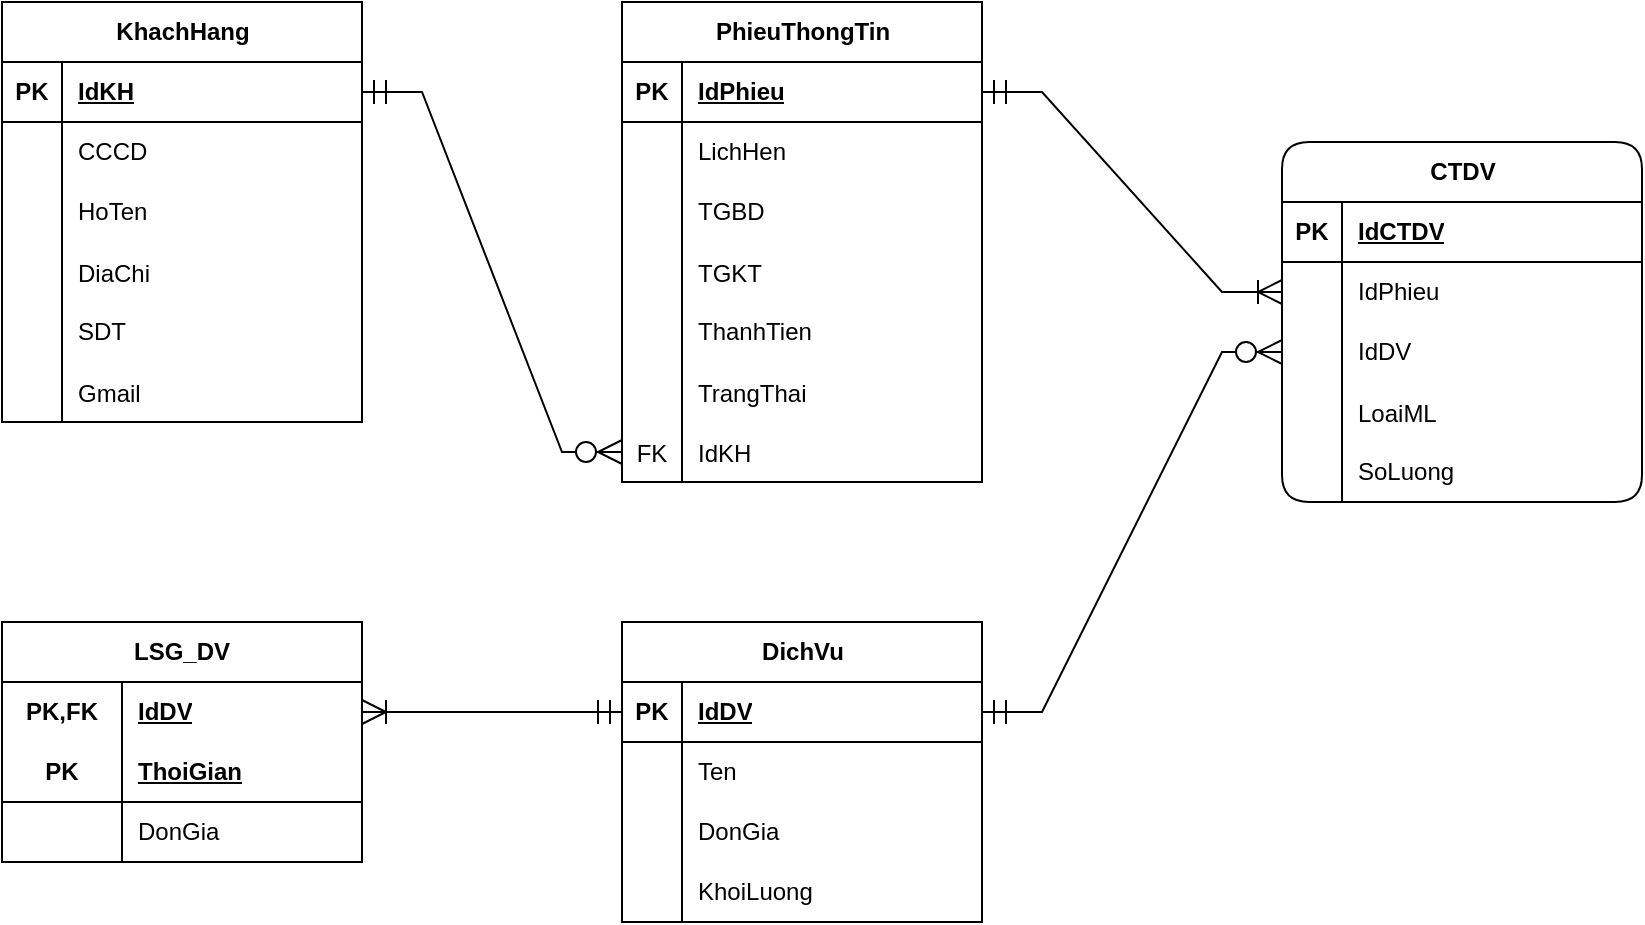 <mxfile version="24.3.0" type="github">
  <diagram name="Lập phiếu thông tin &amp; Lựa chọn dịch vụ" id="EIm2W4P4SVtCoBEIcdX9">
    <mxGraphModel dx="4612" dy="607" grid="1" gridSize="10" guides="1" tooltips="1" connect="1" arrows="1" fold="1" page="1" pageScale="1" pageWidth="1169" pageHeight="827" math="0" shadow="0">
      <root>
        <mxCell id="0" />
        <mxCell id="1" parent="0" />
        <mxCell id="rXIgv91xm6rTgHZVSK4P-14" value="KhachHang" style="shape=table;startSize=30;container=1;collapsible=1;childLayout=tableLayout;fixedRows=1;rowLines=0;fontStyle=1;align=center;resizeLast=1;html=1;" vertex="1" parent="1">
          <mxGeometry x="-3440" y="80" width="180" height="210" as="geometry">
            <mxRectangle x="-3440" y="80" width="100" height="30" as="alternateBounds" />
          </mxGeometry>
        </mxCell>
        <mxCell id="rXIgv91xm6rTgHZVSK4P-15" value="" style="shape=tableRow;horizontal=0;startSize=0;swimlaneHead=0;swimlaneBody=0;fillColor=none;collapsible=0;dropTarget=0;points=[[0,0.5],[1,0.5]];portConstraint=eastwest;top=0;left=0;right=0;bottom=1;" vertex="1" parent="rXIgv91xm6rTgHZVSK4P-14">
          <mxGeometry y="30" width="180" height="30" as="geometry" />
        </mxCell>
        <mxCell id="rXIgv91xm6rTgHZVSK4P-16" value="PK" style="shape=partialRectangle;connectable=0;fillColor=none;top=0;left=0;bottom=0;right=0;fontStyle=1;overflow=hidden;whiteSpace=wrap;html=1;" vertex="1" parent="rXIgv91xm6rTgHZVSK4P-15">
          <mxGeometry width="30" height="30" as="geometry">
            <mxRectangle width="30" height="30" as="alternateBounds" />
          </mxGeometry>
        </mxCell>
        <mxCell id="rXIgv91xm6rTgHZVSK4P-17" value="IdKH" style="shape=partialRectangle;connectable=0;fillColor=none;top=0;left=0;bottom=0;right=0;align=left;spacingLeft=6;fontStyle=5;overflow=hidden;whiteSpace=wrap;html=1;" vertex="1" parent="rXIgv91xm6rTgHZVSK4P-15">
          <mxGeometry x="30" width="150" height="30" as="geometry">
            <mxRectangle width="150" height="30" as="alternateBounds" />
          </mxGeometry>
        </mxCell>
        <mxCell id="rXIgv91xm6rTgHZVSK4P-18" value="" style="shape=tableRow;horizontal=0;startSize=0;swimlaneHead=0;swimlaneBody=0;fillColor=none;collapsible=0;dropTarget=0;points=[[0,0.5],[1,0.5]];portConstraint=eastwest;top=0;left=0;right=0;bottom=0;" vertex="1" parent="rXIgv91xm6rTgHZVSK4P-14">
          <mxGeometry y="60" width="180" height="30" as="geometry" />
        </mxCell>
        <mxCell id="rXIgv91xm6rTgHZVSK4P-19" value="" style="shape=partialRectangle;connectable=0;fillColor=none;top=0;left=0;bottom=0;right=0;editable=1;overflow=hidden;whiteSpace=wrap;html=1;" vertex="1" parent="rXIgv91xm6rTgHZVSK4P-18">
          <mxGeometry width="30" height="30" as="geometry">
            <mxRectangle width="30" height="30" as="alternateBounds" />
          </mxGeometry>
        </mxCell>
        <mxCell id="rXIgv91xm6rTgHZVSK4P-20" value="CCCD" style="shape=partialRectangle;connectable=0;fillColor=none;top=0;left=0;bottom=0;right=0;align=left;spacingLeft=6;overflow=hidden;whiteSpace=wrap;html=1;" vertex="1" parent="rXIgv91xm6rTgHZVSK4P-18">
          <mxGeometry x="30" width="150" height="30" as="geometry">
            <mxRectangle width="150" height="30" as="alternateBounds" />
          </mxGeometry>
        </mxCell>
        <mxCell id="rXIgv91xm6rTgHZVSK4P-21" value="" style="shape=tableRow;horizontal=0;startSize=0;swimlaneHead=0;swimlaneBody=0;fillColor=none;collapsible=0;dropTarget=0;points=[[0,0.5],[1,0.5]];portConstraint=eastwest;top=0;left=0;right=0;bottom=0;" vertex="1" parent="rXIgv91xm6rTgHZVSK4P-14">
          <mxGeometry y="90" width="180" height="30" as="geometry" />
        </mxCell>
        <mxCell id="rXIgv91xm6rTgHZVSK4P-22" value="" style="shape=partialRectangle;connectable=0;fillColor=none;top=0;left=0;bottom=0;right=0;editable=1;overflow=hidden;whiteSpace=wrap;html=1;" vertex="1" parent="rXIgv91xm6rTgHZVSK4P-21">
          <mxGeometry width="30" height="30" as="geometry">
            <mxRectangle width="30" height="30" as="alternateBounds" />
          </mxGeometry>
        </mxCell>
        <mxCell id="rXIgv91xm6rTgHZVSK4P-23" value="HoTen" style="shape=partialRectangle;connectable=0;fillColor=none;top=0;left=0;bottom=0;right=0;align=left;spacingLeft=6;overflow=hidden;whiteSpace=wrap;html=1;" vertex="1" parent="rXIgv91xm6rTgHZVSK4P-21">
          <mxGeometry x="30" width="150" height="30" as="geometry">
            <mxRectangle width="150" height="30" as="alternateBounds" />
          </mxGeometry>
        </mxCell>
        <mxCell id="rXIgv91xm6rTgHZVSK4P-27" value="" style="shape=tableRow;horizontal=0;startSize=0;swimlaneHead=0;swimlaneBody=0;fillColor=none;collapsible=0;dropTarget=0;points=[[0,0.5],[1,0.5]];portConstraint=eastwest;top=0;left=0;right=0;bottom=0;" vertex="1" parent="rXIgv91xm6rTgHZVSK4P-14">
          <mxGeometry y="120" width="180" height="30" as="geometry" />
        </mxCell>
        <mxCell id="rXIgv91xm6rTgHZVSK4P-28" value="" style="shape=partialRectangle;connectable=0;fillColor=none;top=0;left=0;bottom=0;right=0;editable=1;overflow=hidden;" vertex="1" parent="rXIgv91xm6rTgHZVSK4P-27">
          <mxGeometry width="30" height="30" as="geometry">
            <mxRectangle width="30" height="30" as="alternateBounds" />
          </mxGeometry>
        </mxCell>
        <mxCell id="rXIgv91xm6rTgHZVSK4P-29" value="DiaChi" style="shape=partialRectangle;connectable=0;fillColor=none;top=0;left=0;bottom=0;right=0;align=left;spacingLeft=6;overflow=hidden;" vertex="1" parent="rXIgv91xm6rTgHZVSK4P-27">
          <mxGeometry x="30" width="150" height="30" as="geometry">
            <mxRectangle width="150" height="30" as="alternateBounds" />
          </mxGeometry>
        </mxCell>
        <mxCell id="rXIgv91xm6rTgHZVSK4P-24" value="" style="shape=tableRow;horizontal=0;startSize=0;swimlaneHead=0;swimlaneBody=0;fillColor=none;collapsible=0;dropTarget=0;points=[[0,0.5],[1,0.5]];portConstraint=eastwest;top=0;left=0;right=0;bottom=0;" vertex="1" parent="rXIgv91xm6rTgHZVSK4P-14">
          <mxGeometry y="150" width="180" height="30" as="geometry" />
        </mxCell>
        <mxCell id="rXIgv91xm6rTgHZVSK4P-25" value="" style="shape=partialRectangle;connectable=0;fillColor=none;top=0;left=0;bottom=0;right=0;editable=1;overflow=hidden;whiteSpace=wrap;html=1;" vertex="1" parent="rXIgv91xm6rTgHZVSK4P-24">
          <mxGeometry width="30" height="30" as="geometry">
            <mxRectangle width="30" height="30" as="alternateBounds" />
          </mxGeometry>
        </mxCell>
        <mxCell id="rXIgv91xm6rTgHZVSK4P-26" value="SDT" style="shape=partialRectangle;connectable=0;fillColor=none;top=0;left=0;bottom=0;right=0;align=left;spacingLeft=6;overflow=hidden;whiteSpace=wrap;html=1;" vertex="1" parent="rXIgv91xm6rTgHZVSK4P-24">
          <mxGeometry x="30" width="150" height="30" as="geometry">
            <mxRectangle width="150" height="30" as="alternateBounds" />
          </mxGeometry>
        </mxCell>
        <mxCell id="rXIgv91xm6rTgHZVSK4P-30" value="" style="shape=tableRow;horizontal=0;startSize=0;swimlaneHead=0;swimlaneBody=0;fillColor=none;collapsible=0;dropTarget=0;points=[[0,0.5],[1,0.5]];portConstraint=eastwest;top=0;left=0;right=0;bottom=0;" vertex="1" parent="rXIgv91xm6rTgHZVSK4P-14">
          <mxGeometry y="180" width="180" height="30" as="geometry" />
        </mxCell>
        <mxCell id="rXIgv91xm6rTgHZVSK4P-31" value="" style="shape=partialRectangle;connectable=0;fillColor=none;top=0;left=0;bottom=0;right=0;editable=1;overflow=hidden;" vertex="1" parent="rXIgv91xm6rTgHZVSK4P-30">
          <mxGeometry width="30" height="30" as="geometry">
            <mxRectangle width="30" height="30" as="alternateBounds" />
          </mxGeometry>
        </mxCell>
        <mxCell id="rXIgv91xm6rTgHZVSK4P-32" value="Gmail" style="shape=partialRectangle;connectable=0;fillColor=none;top=0;left=0;bottom=0;right=0;align=left;spacingLeft=6;overflow=hidden;" vertex="1" parent="rXIgv91xm6rTgHZVSK4P-30">
          <mxGeometry x="30" width="150" height="30" as="geometry">
            <mxRectangle width="150" height="30" as="alternateBounds" />
          </mxGeometry>
        </mxCell>
        <mxCell id="rXIgv91xm6rTgHZVSK4P-33" value="PhieuThongTin" style="shape=table;startSize=30;container=1;collapsible=1;childLayout=tableLayout;fixedRows=1;rowLines=0;fontStyle=1;align=center;resizeLast=1;html=1;" vertex="1" parent="1">
          <mxGeometry x="-3130" y="80" width="180" height="240" as="geometry">
            <mxRectangle x="-3440" y="80" width="100" height="30" as="alternateBounds" />
          </mxGeometry>
        </mxCell>
        <mxCell id="rXIgv91xm6rTgHZVSK4P-34" value="" style="shape=tableRow;horizontal=0;startSize=0;swimlaneHead=0;swimlaneBody=0;fillColor=none;collapsible=0;dropTarget=0;points=[[0,0.5],[1,0.5]];portConstraint=eastwest;top=0;left=0;right=0;bottom=1;" vertex="1" parent="rXIgv91xm6rTgHZVSK4P-33">
          <mxGeometry y="30" width="180" height="30" as="geometry" />
        </mxCell>
        <mxCell id="rXIgv91xm6rTgHZVSK4P-35" value="PK" style="shape=partialRectangle;connectable=0;fillColor=none;top=0;left=0;bottom=0;right=0;fontStyle=1;overflow=hidden;whiteSpace=wrap;html=1;" vertex="1" parent="rXIgv91xm6rTgHZVSK4P-34">
          <mxGeometry width="30" height="30" as="geometry">
            <mxRectangle width="30" height="30" as="alternateBounds" />
          </mxGeometry>
        </mxCell>
        <mxCell id="rXIgv91xm6rTgHZVSK4P-36" value="IdPhieu" style="shape=partialRectangle;connectable=0;fillColor=none;top=0;left=0;bottom=0;right=0;align=left;spacingLeft=6;fontStyle=5;overflow=hidden;whiteSpace=wrap;html=1;" vertex="1" parent="rXIgv91xm6rTgHZVSK4P-34">
          <mxGeometry x="30" width="150" height="30" as="geometry">
            <mxRectangle width="150" height="30" as="alternateBounds" />
          </mxGeometry>
        </mxCell>
        <mxCell id="rXIgv91xm6rTgHZVSK4P-37" value="" style="shape=tableRow;horizontal=0;startSize=0;swimlaneHead=0;swimlaneBody=0;fillColor=none;collapsible=0;dropTarget=0;points=[[0,0.5],[1,0.5]];portConstraint=eastwest;top=0;left=0;right=0;bottom=0;" vertex="1" parent="rXIgv91xm6rTgHZVSK4P-33">
          <mxGeometry y="60" width="180" height="30" as="geometry" />
        </mxCell>
        <mxCell id="rXIgv91xm6rTgHZVSK4P-38" value="" style="shape=partialRectangle;connectable=0;fillColor=none;top=0;left=0;bottom=0;right=0;editable=1;overflow=hidden;whiteSpace=wrap;html=1;" vertex="1" parent="rXIgv91xm6rTgHZVSK4P-37">
          <mxGeometry width="30" height="30" as="geometry">
            <mxRectangle width="30" height="30" as="alternateBounds" />
          </mxGeometry>
        </mxCell>
        <mxCell id="rXIgv91xm6rTgHZVSK4P-39" value="LichHen" style="shape=partialRectangle;connectable=0;fillColor=none;top=0;left=0;bottom=0;right=0;align=left;spacingLeft=6;overflow=hidden;whiteSpace=wrap;html=1;" vertex="1" parent="rXIgv91xm6rTgHZVSK4P-37">
          <mxGeometry x="30" width="150" height="30" as="geometry">
            <mxRectangle width="150" height="30" as="alternateBounds" />
          </mxGeometry>
        </mxCell>
        <mxCell id="rXIgv91xm6rTgHZVSK4P-40" value="" style="shape=tableRow;horizontal=0;startSize=0;swimlaneHead=0;swimlaneBody=0;fillColor=none;collapsible=0;dropTarget=0;points=[[0,0.5],[1,0.5]];portConstraint=eastwest;top=0;left=0;right=0;bottom=0;" vertex="1" parent="rXIgv91xm6rTgHZVSK4P-33">
          <mxGeometry y="90" width="180" height="30" as="geometry" />
        </mxCell>
        <mxCell id="rXIgv91xm6rTgHZVSK4P-41" value="" style="shape=partialRectangle;connectable=0;fillColor=none;top=0;left=0;bottom=0;right=0;editable=1;overflow=hidden;whiteSpace=wrap;html=1;" vertex="1" parent="rXIgv91xm6rTgHZVSK4P-40">
          <mxGeometry width="30" height="30" as="geometry">
            <mxRectangle width="30" height="30" as="alternateBounds" />
          </mxGeometry>
        </mxCell>
        <mxCell id="rXIgv91xm6rTgHZVSK4P-42" value="TGBD" style="shape=partialRectangle;connectable=0;fillColor=none;top=0;left=0;bottom=0;right=0;align=left;spacingLeft=6;overflow=hidden;whiteSpace=wrap;html=1;" vertex="1" parent="rXIgv91xm6rTgHZVSK4P-40">
          <mxGeometry x="30" width="150" height="30" as="geometry">
            <mxRectangle width="150" height="30" as="alternateBounds" />
          </mxGeometry>
        </mxCell>
        <mxCell id="rXIgv91xm6rTgHZVSK4P-43" value="" style="shape=tableRow;horizontal=0;startSize=0;swimlaneHead=0;swimlaneBody=0;fillColor=none;collapsible=0;dropTarget=0;points=[[0,0.5],[1,0.5]];portConstraint=eastwest;top=0;left=0;right=0;bottom=0;" vertex="1" parent="rXIgv91xm6rTgHZVSK4P-33">
          <mxGeometry y="120" width="180" height="30" as="geometry" />
        </mxCell>
        <mxCell id="rXIgv91xm6rTgHZVSK4P-44" value="" style="shape=partialRectangle;connectable=0;fillColor=none;top=0;left=0;bottom=0;right=0;editable=1;overflow=hidden;" vertex="1" parent="rXIgv91xm6rTgHZVSK4P-43">
          <mxGeometry width="30" height="30" as="geometry">
            <mxRectangle width="30" height="30" as="alternateBounds" />
          </mxGeometry>
        </mxCell>
        <mxCell id="rXIgv91xm6rTgHZVSK4P-45" value="TGKT" style="shape=partialRectangle;connectable=0;fillColor=none;top=0;left=0;bottom=0;right=0;align=left;spacingLeft=6;overflow=hidden;" vertex="1" parent="rXIgv91xm6rTgHZVSK4P-43">
          <mxGeometry x="30" width="150" height="30" as="geometry">
            <mxRectangle width="150" height="30" as="alternateBounds" />
          </mxGeometry>
        </mxCell>
        <mxCell id="rXIgv91xm6rTgHZVSK4P-46" value="" style="shape=tableRow;horizontal=0;startSize=0;swimlaneHead=0;swimlaneBody=0;fillColor=none;collapsible=0;dropTarget=0;points=[[0,0.5],[1,0.5]];portConstraint=eastwest;top=0;left=0;right=0;bottom=0;" vertex="1" parent="rXIgv91xm6rTgHZVSK4P-33">
          <mxGeometry y="150" width="180" height="30" as="geometry" />
        </mxCell>
        <mxCell id="rXIgv91xm6rTgHZVSK4P-47" value="" style="shape=partialRectangle;connectable=0;fillColor=none;top=0;left=0;bottom=0;right=0;editable=1;overflow=hidden;whiteSpace=wrap;html=1;" vertex="1" parent="rXIgv91xm6rTgHZVSK4P-46">
          <mxGeometry width="30" height="30" as="geometry">
            <mxRectangle width="30" height="30" as="alternateBounds" />
          </mxGeometry>
        </mxCell>
        <mxCell id="rXIgv91xm6rTgHZVSK4P-48" value="ThanhTien" style="shape=partialRectangle;connectable=0;fillColor=none;top=0;left=0;bottom=0;right=0;align=left;spacingLeft=6;overflow=hidden;whiteSpace=wrap;html=1;" vertex="1" parent="rXIgv91xm6rTgHZVSK4P-46">
          <mxGeometry x="30" width="150" height="30" as="geometry">
            <mxRectangle width="150" height="30" as="alternateBounds" />
          </mxGeometry>
        </mxCell>
        <mxCell id="rXIgv91xm6rTgHZVSK4P-49" value="" style="shape=tableRow;horizontal=0;startSize=0;swimlaneHead=0;swimlaneBody=0;fillColor=none;collapsible=0;dropTarget=0;points=[[0,0.5],[1,0.5]];portConstraint=eastwest;top=0;left=0;right=0;bottom=0;" vertex="1" parent="rXIgv91xm6rTgHZVSK4P-33">
          <mxGeometry y="180" width="180" height="30" as="geometry" />
        </mxCell>
        <mxCell id="rXIgv91xm6rTgHZVSK4P-50" value="" style="shape=partialRectangle;connectable=0;fillColor=none;top=0;left=0;bottom=0;right=0;editable=1;overflow=hidden;" vertex="1" parent="rXIgv91xm6rTgHZVSK4P-49">
          <mxGeometry width="30" height="30" as="geometry">
            <mxRectangle width="30" height="30" as="alternateBounds" />
          </mxGeometry>
        </mxCell>
        <mxCell id="rXIgv91xm6rTgHZVSK4P-51" value="TrangThai" style="shape=partialRectangle;connectable=0;fillColor=none;top=0;left=0;bottom=0;right=0;align=left;spacingLeft=6;overflow=hidden;" vertex="1" parent="rXIgv91xm6rTgHZVSK4P-49">
          <mxGeometry x="30" width="150" height="30" as="geometry">
            <mxRectangle width="150" height="30" as="alternateBounds" />
          </mxGeometry>
        </mxCell>
        <mxCell id="rXIgv91xm6rTgHZVSK4P-53" value="" style="shape=tableRow;horizontal=0;startSize=0;swimlaneHead=0;swimlaneBody=0;fillColor=none;collapsible=0;dropTarget=0;points=[[0,0.5],[1,0.5]];portConstraint=eastwest;top=0;left=0;right=0;bottom=0;" vertex="1" parent="rXIgv91xm6rTgHZVSK4P-33">
          <mxGeometry y="210" width="180" height="30" as="geometry" />
        </mxCell>
        <mxCell id="rXIgv91xm6rTgHZVSK4P-54" value="FK" style="shape=partialRectangle;connectable=0;fillColor=none;top=0;left=0;bottom=0;right=0;editable=1;overflow=hidden;" vertex="1" parent="rXIgv91xm6rTgHZVSK4P-53">
          <mxGeometry width="30" height="30" as="geometry">
            <mxRectangle width="30" height="30" as="alternateBounds" />
          </mxGeometry>
        </mxCell>
        <mxCell id="rXIgv91xm6rTgHZVSK4P-55" value="IdKH" style="shape=partialRectangle;connectable=0;fillColor=none;top=0;left=0;bottom=0;right=0;align=left;spacingLeft=6;overflow=hidden;" vertex="1" parent="rXIgv91xm6rTgHZVSK4P-53">
          <mxGeometry x="30" width="150" height="30" as="geometry">
            <mxRectangle width="150" height="30" as="alternateBounds" />
          </mxGeometry>
        </mxCell>
        <mxCell id="rXIgv91xm6rTgHZVSK4P-56" value="" style="edgeStyle=entityRelationEdgeStyle;fontSize=12;html=1;endArrow=ERoneToMany;startArrow=ERmandOne;rounded=0;strokeWidth=1;jumpSize=6;endSize=10;startSize=10;exitX=1;exitY=0.5;exitDx=0;exitDy=0;strokeColor=default;endFill=0;" edge="1" parent="1" source="rXIgv91xm6rTgHZVSK4P-34" target="rXIgv91xm6rTgHZVSK4P-61">
          <mxGeometry width="100" height="100" relative="1" as="geometry">
            <mxPoint x="-2880" y="150" as="sourcePoint" />
            <mxPoint x="-2880" y="470" as="targetPoint" />
            <Array as="points">
              <mxPoint x="-2780" y="280" />
              <mxPoint x="-2780" y="280" />
              <mxPoint x="-2950" y="480" />
            </Array>
          </mxGeometry>
        </mxCell>
        <mxCell id="rXIgv91xm6rTgHZVSK4P-57" value="CTDV" style="shape=table;startSize=30;container=1;collapsible=1;childLayout=tableLayout;fixedRows=1;rowLines=0;fontStyle=1;align=center;resizeLast=1;html=1;rounded=1;shadow=0;" vertex="1" parent="1">
          <mxGeometry x="-2800" y="150" width="180" height="180" as="geometry">
            <mxRectangle x="-3440" y="80" width="100" height="30" as="alternateBounds" />
          </mxGeometry>
        </mxCell>
        <mxCell id="rXIgv91xm6rTgHZVSK4P-58" value="" style="shape=tableRow;horizontal=0;startSize=0;swimlaneHead=0;swimlaneBody=0;fillColor=none;collapsible=0;dropTarget=0;points=[[0,0.5],[1,0.5]];portConstraint=eastwest;top=0;left=0;right=0;bottom=1;" vertex="1" parent="rXIgv91xm6rTgHZVSK4P-57">
          <mxGeometry y="30" width="180" height="30" as="geometry" />
        </mxCell>
        <mxCell id="rXIgv91xm6rTgHZVSK4P-59" value="PK" style="shape=partialRectangle;connectable=0;fillColor=none;top=0;left=0;bottom=0;right=0;fontStyle=1;overflow=hidden;whiteSpace=wrap;html=1;" vertex="1" parent="rXIgv91xm6rTgHZVSK4P-58">
          <mxGeometry width="30" height="30" as="geometry">
            <mxRectangle width="30" height="30" as="alternateBounds" />
          </mxGeometry>
        </mxCell>
        <mxCell id="rXIgv91xm6rTgHZVSK4P-60" value="IdCTDV" style="shape=partialRectangle;connectable=0;fillColor=none;top=0;left=0;bottom=0;right=0;align=left;spacingLeft=6;fontStyle=5;overflow=hidden;whiteSpace=wrap;html=1;" vertex="1" parent="rXIgv91xm6rTgHZVSK4P-58">
          <mxGeometry x="30" width="150" height="30" as="geometry">
            <mxRectangle width="150" height="30" as="alternateBounds" />
          </mxGeometry>
        </mxCell>
        <mxCell id="rXIgv91xm6rTgHZVSK4P-61" value="" style="shape=tableRow;horizontal=0;startSize=0;swimlaneHead=0;swimlaneBody=0;fillColor=none;collapsible=0;dropTarget=0;points=[[0,0.5],[1,0.5]];portConstraint=eastwest;top=0;left=0;right=0;bottom=0;" vertex="1" parent="rXIgv91xm6rTgHZVSK4P-57">
          <mxGeometry y="60" width="180" height="30" as="geometry" />
        </mxCell>
        <mxCell id="rXIgv91xm6rTgHZVSK4P-62" value="" style="shape=partialRectangle;connectable=0;fillColor=none;top=0;left=0;bottom=0;right=0;editable=1;overflow=hidden;whiteSpace=wrap;html=1;" vertex="1" parent="rXIgv91xm6rTgHZVSK4P-61">
          <mxGeometry width="30" height="30" as="geometry">
            <mxRectangle width="30" height="30" as="alternateBounds" />
          </mxGeometry>
        </mxCell>
        <mxCell id="rXIgv91xm6rTgHZVSK4P-63" value="IdPhieu" style="shape=partialRectangle;connectable=0;fillColor=none;top=0;left=0;bottom=0;right=0;align=left;spacingLeft=6;overflow=hidden;whiteSpace=wrap;html=1;" vertex="1" parent="rXIgv91xm6rTgHZVSK4P-61">
          <mxGeometry x="30" width="150" height="30" as="geometry">
            <mxRectangle width="150" height="30" as="alternateBounds" />
          </mxGeometry>
        </mxCell>
        <mxCell id="rXIgv91xm6rTgHZVSK4P-64" value="" style="shape=tableRow;horizontal=0;startSize=0;swimlaneHead=0;swimlaneBody=0;fillColor=none;collapsible=0;dropTarget=0;points=[[0,0.5],[1,0.5]];portConstraint=eastwest;top=0;left=0;right=0;bottom=0;" vertex="1" parent="rXIgv91xm6rTgHZVSK4P-57">
          <mxGeometry y="90" width="180" height="30" as="geometry" />
        </mxCell>
        <mxCell id="rXIgv91xm6rTgHZVSK4P-65" value="" style="shape=partialRectangle;connectable=0;fillColor=none;top=0;left=0;bottom=0;right=0;editable=1;overflow=hidden;whiteSpace=wrap;html=1;" vertex="1" parent="rXIgv91xm6rTgHZVSK4P-64">
          <mxGeometry width="30" height="30" as="geometry">
            <mxRectangle width="30" height="30" as="alternateBounds" />
          </mxGeometry>
        </mxCell>
        <mxCell id="rXIgv91xm6rTgHZVSK4P-66" value="IdDV" style="shape=partialRectangle;connectable=0;fillColor=none;top=0;left=0;bottom=0;right=0;align=left;spacingLeft=6;overflow=hidden;whiteSpace=wrap;html=1;" vertex="1" parent="rXIgv91xm6rTgHZVSK4P-64">
          <mxGeometry x="30" width="150" height="30" as="geometry">
            <mxRectangle width="150" height="30" as="alternateBounds" />
          </mxGeometry>
        </mxCell>
        <mxCell id="rXIgv91xm6rTgHZVSK4P-67" value="" style="shape=tableRow;horizontal=0;startSize=0;swimlaneHead=0;swimlaneBody=0;fillColor=none;collapsible=0;dropTarget=0;points=[[0,0.5],[1,0.5]];portConstraint=eastwest;top=0;left=0;right=0;bottom=0;" vertex="1" parent="rXIgv91xm6rTgHZVSK4P-57">
          <mxGeometry y="120" width="180" height="30" as="geometry" />
        </mxCell>
        <mxCell id="rXIgv91xm6rTgHZVSK4P-68" value="" style="shape=partialRectangle;connectable=0;fillColor=none;top=0;left=0;bottom=0;right=0;editable=1;overflow=hidden;" vertex="1" parent="rXIgv91xm6rTgHZVSK4P-67">
          <mxGeometry width="30" height="30" as="geometry">
            <mxRectangle width="30" height="30" as="alternateBounds" />
          </mxGeometry>
        </mxCell>
        <mxCell id="rXIgv91xm6rTgHZVSK4P-69" value="LoaiML" style="shape=partialRectangle;connectable=0;fillColor=none;top=0;left=0;bottom=0;right=0;align=left;spacingLeft=6;overflow=hidden;" vertex="1" parent="rXIgv91xm6rTgHZVSK4P-67">
          <mxGeometry x="30" width="150" height="30" as="geometry">
            <mxRectangle width="150" height="30" as="alternateBounds" />
          </mxGeometry>
        </mxCell>
        <mxCell id="rXIgv91xm6rTgHZVSK4P-70" value="" style="shape=tableRow;horizontal=0;startSize=0;swimlaneHead=0;swimlaneBody=0;fillColor=none;collapsible=0;dropTarget=0;points=[[0,0.5],[1,0.5]];portConstraint=eastwest;top=0;left=0;right=0;bottom=0;" vertex="1" parent="rXIgv91xm6rTgHZVSK4P-57">
          <mxGeometry y="150" width="180" height="30" as="geometry" />
        </mxCell>
        <mxCell id="rXIgv91xm6rTgHZVSK4P-71" value="" style="shape=partialRectangle;connectable=0;fillColor=none;top=0;left=0;bottom=0;right=0;editable=1;overflow=hidden;whiteSpace=wrap;html=1;" vertex="1" parent="rXIgv91xm6rTgHZVSK4P-70">
          <mxGeometry width="30" height="30" as="geometry">
            <mxRectangle width="30" height="30" as="alternateBounds" />
          </mxGeometry>
        </mxCell>
        <mxCell id="rXIgv91xm6rTgHZVSK4P-72" value="SoLuong" style="shape=partialRectangle;connectable=0;fillColor=none;top=0;left=0;bottom=0;right=0;align=left;spacingLeft=6;overflow=hidden;whiteSpace=wrap;html=1;" vertex="1" parent="rXIgv91xm6rTgHZVSK4P-70">
          <mxGeometry x="30" width="150" height="30" as="geometry">
            <mxRectangle width="150" height="30" as="alternateBounds" />
          </mxGeometry>
        </mxCell>
        <mxCell id="rXIgv91xm6rTgHZVSK4P-80" value="DichVu" style="shape=table;startSize=30;container=1;collapsible=1;childLayout=tableLayout;fixedRows=1;rowLines=0;fontStyle=1;align=center;resizeLast=1;html=1;" vertex="1" parent="1">
          <mxGeometry x="-3130" y="390" width="180" height="150" as="geometry" />
        </mxCell>
        <mxCell id="rXIgv91xm6rTgHZVSK4P-81" value="" style="shape=tableRow;horizontal=0;startSize=0;swimlaneHead=0;swimlaneBody=0;fillColor=none;collapsible=0;dropTarget=0;points=[[0,0.5],[1,0.5]];portConstraint=eastwest;top=0;left=0;right=0;bottom=1;" vertex="1" parent="rXIgv91xm6rTgHZVSK4P-80">
          <mxGeometry y="30" width="180" height="30" as="geometry" />
        </mxCell>
        <mxCell id="rXIgv91xm6rTgHZVSK4P-82" value="PK" style="shape=partialRectangle;connectable=0;fillColor=none;top=0;left=0;bottom=0;right=0;fontStyle=1;overflow=hidden;whiteSpace=wrap;html=1;" vertex="1" parent="rXIgv91xm6rTgHZVSK4P-81">
          <mxGeometry width="30" height="30" as="geometry">
            <mxRectangle width="30" height="30" as="alternateBounds" />
          </mxGeometry>
        </mxCell>
        <mxCell id="rXIgv91xm6rTgHZVSK4P-83" value="IdDV" style="shape=partialRectangle;connectable=0;fillColor=none;top=0;left=0;bottom=0;right=0;align=left;spacingLeft=6;fontStyle=5;overflow=hidden;whiteSpace=wrap;html=1;" vertex="1" parent="rXIgv91xm6rTgHZVSK4P-81">
          <mxGeometry x="30" width="150" height="30" as="geometry">
            <mxRectangle width="150" height="30" as="alternateBounds" />
          </mxGeometry>
        </mxCell>
        <mxCell id="rXIgv91xm6rTgHZVSK4P-84" value="" style="shape=tableRow;horizontal=0;startSize=0;swimlaneHead=0;swimlaneBody=0;fillColor=none;collapsible=0;dropTarget=0;points=[[0,0.5],[1,0.5]];portConstraint=eastwest;top=0;left=0;right=0;bottom=0;" vertex="1" parent="rXIgv91xm6rTgHZVSK4P-80">
          <mxGeometry y="60" width="180" height="30" as="geometry" />
        </mxCell>
        <mxCell id="rXIgv91xm6rTgHZVSK4P-85" value="" style="shape=partialRectangle;connectable=0;fillColor=none;top=0;left=0;bottom=0;right=0;editable=1;overflow=hidden;whiteSpace=wrap;html=1;" vertex="1" parent="rXIgv91xm6rTgHZVSK4P-84">
          <mxGeometry width="30" height="30" as="geometry">
            <mxRectangle width="30" height="30" as="alternateBounds" />
          </mxGeometry>
        </mxCell>
        <mxCell id="rXIgv91xm6rTgHZVSK4P-86" value="Ten" style="shape=partialRectangle;connectable=0;fillColor=none;top=0;left=0;bottom=0;right=0;align=left;spacingLeft=6;overflow=hidden;whiteSpace=wrap;html=1;" vertex="1" parent="rXIgv91xm6rTgHZVSK4P-84">
          <mxGeometry x="30" width="150" height="30" as="geometry">
            <mxRectangle width="150" height="30" as="alternateBounds" />
          </mxGeometry>
        </mxCell>
        <mxCell id="rXIgv91xm6rTgHZVSK4P-87" value="" style="shape=tableRow;horizontal=0;startSize=0;swimlaneHead=0;swimlaneBody=0;fillColor=none;collapsible=0;dropTarget=0;points=[[0,0.5],[1,0.5]];portConstraint=eastwest;top=0;left=0;right=0;bottom=0;" vertex="1" parent="rXIgv91xm6rTgHZVSK4P-80">
          <mxGeometry y="90" width="180" height="30" as="geometry" />
        </mxCell>
        <mxCell id="rXIgv91xm6rTgHZVSK4P-88" value="" style="shape=partialRectangle;connectable=0;fillColor=none;top=0;left=0;bottom=0;right=0;editable=1;overflow=hidden;whiteSpace=wrap;html=1;" vertex="1" parent="rXIgv91xm6rTgHZVSK4P-87">
          <mxGeometry width="30" height="30" as="geometry">
            <mxRectangle width="30" height="30" as="alternateBounds" />
          </mxGeometry>
        </mxCell>
        <mxCell id="rXIgv91xm6rTgHZVSK4P-89" value="DonGia" style="shape=partialRectangle;connectable=0;fillColor=none;top=0;left=0;bottom=0;right=0;align=left;spacingLeft=6;overflow=hidden;whiteSpace=wrap;html=1;" vertex="1" parent="rXIgv91xm6rTgHZVSK4P-87">
          <mxGeometry x="30" width="150" height="30" as="geometry">
            <mxRectangle width="150" height="30" as="alternateBounds" />
          </mxGeometry>
        </mxCell>
        <mxCell id="rXIgv91xm6rTgHZVSK4P-90" value="" style="shape=tableRow;horizontal=0;startSize=0;swimlaneHead=0;swimlaneBody=0;fillColor=none;collapsible=0;dropTarget=0;points=[[0,0.5],[1,0.5]];portConstraint=eastwest;top=0;left=0;right=0;bottom=0;" vertex="1" parent="rXIgv91xm6rTgHZVSK4P-80">
          <mxGeometry y="120" width="180" height="30" as="geometry" />
        </mxCell>
        <mxCell id="rXIgv91xm6rTgHZVSK4P-91" value="" style="shape=partialRectangle;connectable=0;fillColor=none;top=0;left=0;bottom=0;right=0;editable=1;overflow=hidden;whiteSpace=wrap;html=1;" vertex="1" parent="rXIgv91xm6rTgHZVSK4P-90">
          <mxGeometry width="30" height="30" as="geometry">
            <mxRectangle width="30" height="30" as="alternateBounds" />
          </mxGeometry>
        </mxCell>
        <mxCell id="rXIgv91xm6rTgHZVSK4P-92" value="KhoiLuong" style="shape=partialRectangle;connectable=0;fillColor=none;top=0;left=0;bottom=0;right=0;align=left;spacingLeft=6;overflow=hidden;whiteSpace=wrap;html=1;" vertex="1" parent="rXIgv91xm6rTgHZVSK4P-90">
          <mxGeometry x="30" width="150" height="30" as="geometry">
            <mxRectangle width="150" height="30" as="alternateBounds" />
          </mxGeometry>
        </mxCell>
        <mxCell id="rXIgv91xm6rTgHZVSK4P-93" value="" style="edgeStyle=entityRelationEdgeStyle;fontSize=12;html=1;endArrow=ERzeroToMany;startArrow=ERmandOne;rounded=0;strokeWidth=1;jumpSize=6;endSize=10;startSize=10;strokeColor=default;" edge="1" parent="1" source="rXIgv91xm6rTgHZVSK4P-81" target="rXIgv91xm6rTgHZVSK4P-64">
          <mxGeometry width="100" height="100" relative="1" as="geometry">
            <mxPoint x="-3240" y="560" as="sourcePoint" />
            <mxPoint x="-3110" y="620" as="targetPoint" />
            <Array as="points">
              <mxPoint x="-3170" y="720" />
              <mxPoint x="-3170" y="720" />
            </Array>
          </mxGeometry>
        </mxCell>
        <mxCell id="rXIgv91xm6rTgHZVSK4P-94" value="" style="edgeStyle=entityRelationEdgeStyle;fontSize=12;html=1;endArrow=ERzeroToMany;startArrow=ERmandOne;rounded=0;strokeWidth=1;jumpSize=6;endSize=10;startSize=10;strokeColor=default;" edge="1" parent="1" source="rXIgv91xm6rTgHZVSK4P-15" target="rXIgv91xm6rTgHZVSK4P-53">
          <mxGeometry width="100" height="100" relative="1" as="geometry">
            <mxPoint x="-3230" y="190" as="sourcePoint" />
            <mxPoint x="-3100" y="370" as="targetPoint" />
            <Array as="points">
              <mxPoint x="-3180" y="275" />
              <mxPoint x="-3180" y="275" />
            </Array>
          </mxGeometry>
        </mxCell>
        <mxCell id="rXIgv91xm6rTgHZVSK4P-109" value="LSG_DV" style="shape=table;startSize=30;container=1;collapsible=1;childLayout=tableLayout;fixedRows=1;rowLines=0;fontStyle=1;align=center;resizeLast=1;html=1;whiteSpace=wrap;" vertex="1" parent="1">
          <mxGeometry x="-3440" y="390" width="180" height="120" as="geometry" />
        </mxCell>
        <mxCell id="rXIgv91xm6rTgHZVSK4P-110" value="" style="shape=tableRow;horizontal=0;startSize=0;swimlaneHead=0;swimlaneBody=0;fillColor=none;collapsible=0;dropTarget=0;points=[[0,0.5],[1,0.5]];portConstraint=eastwest;top=0;left=0;right=0;bottom=0;html=1;" vertex="1" parent="rXIgv91xm6rTgHZVSK4P-109">
          <mxGeometry y="30" width="180" height="30" as="geometry" />
        </mxCell>
        <mxCell id="rXIgv91xm6rTgHZVSK4P-111" value="PK,FK" style="shape=partialRectangle;connectable=0;fillColor=none;top=0;left=0;bottom=0;right=0;fontStyle=1;overflow=hidden;html=1;whiteSpace=wrap;" vertex="1" parent="rXIgv91xm6rTgHZVSK4P-110">
          <mxGeometry width="60" height="30" as="geometry">
            <mxRectangle width="60" height="30" as="alternateBounds" />
          </mxGeometry>
        </mxCell>
        <mxCell id="rXIgv91xm6rTgHZVSK4P-112" value="IdDV" style="shape=partialRectangle;connectable=0;fillColor=none;top=0;left=0;bottom=0;right=0;align=left;spacingLeft=6;fontStyle=5;overflow=hidden;html=1;whiteSpace=wrap;" vertex="1" parent="rXIgv91xm6rTgHZVSK4P-110">
          <mxGeometry x="60" width="120" height="30" as="geometry">
            <mxRectangle width="120" height="30" as="alternateBounds" />
          </mxGeometry>
        </mxCell>
        <mxCell id="rXIgv91xm6rTgHZVSK4P-113" value="" style="shape=tableRow;horizontal=0;startSize=0;swimlaneHead=0;swimlaneBody=0;fillColor=none;collapsible=0;dropTarget=0;points=[[0,0.5],[1,0.5]];portConstraint=eastwest;top=0;left=0;right=0;bottom=1;html=1;" vertex="1" parent="rXIgv91xm6rTgHZVSK4P-109">
          <mxGeometry y="60" width="180" height="30" as="geometry" />
        </mxCell>
        <mxCell id="rXIgv91xm6rTgHZVSK4P-114" value="PK" style="shape=partialRectangle;connectable=0;fillColor=none;top=0;left=0;bottom=0;right=0;fontStyle=1;overflow=hidden;html=1;whiteSpace=wrap;" vertex="1" parent="rXIgv91xm6rTgHZVSK4P-113">
          <mxGeometry width="60" height="30" as="geometry">
            <mxRectangle width="60" height="30" as="alternateBounds" />
          </mxGeometry>
        </mxCell>
        <mxCell id="rXIgv91xm6rTgHZVSK4P-115" value="ThoiGian" style="shape=partialRectangle;connectable=0;fillColor=none;top=0;left=0;bottom=0;right=0;align=left;spacingLeft=6;fontStyle=5;overflow=hidden;html=1;whiteSpace=wrap;" vertex="1" parent="rXIgv91xm6rTgHZVSK4P-113">
          <mxGeometry x="60" width="120" height="30" as="geometry">
            <mxRectangle width="120" height="30" as="alternateBounds" />
          </mxGeometry>
        </mxCell>
        <mxCell id="rXIgv91xm6rTgHZVSK4P-116" value="" style="shape=tableRow;horizontal=0;startSize=0;swimlaneHead=0;swimlaneBody=0;fillColor=none;collapsible=0;dropTarget=0;points=[[0,0.5],[1,0.5]];portConstraint=eastwest;top=0;left=0;right=0;bottom=0;html=1;" vertex="1" parent="rXIgv91xm6rTgHZVSK4P-109">
          <mxGeometry y="90" width="180" height="30" as="geometry" />
        </mxCell>
        <mxCell id="rXIgv91xm6rTgHZVSK4P-117" value="" style="shape=partialRectangle;connectable=0;fillColor=none;top=0;left=0;bottom=0;right=0;editable=1;overflow=hidden;html=1;whiteSpace=wrap;" vertex="1" parent="rXIgv91xm6rTgHZVSK4P-116">
          <mxGeometry width="60" height="30" as="geometry">
            <mxRectangle width="60" height="30" as="alternateBounds" />
          </mxGeometry>
        </mxCell>
        <mxCell id="rXIgv91xm6rTgHZVSK4P-118" value="DonGia" style="shape=partialRectangle;connectable=0;fillColor=none;top=0;left=0;bottom=0;right=0;align=left;spacingLeft=6;overflow=hidden;html=1;whiteSpace=wrap;" vertex="1" parent="rXIgv91xm6rTgHZVSK4P-116">
          <mxGeometry x="60" width="120" height="30" as="geometry">
            <mxRectangle width="120" height="30" as="alternateBounds" />
          </mxGeometry>
        </mxCell>
        <mxCell id="rXIgv91xm6rTgHZVSK4P-122" value="" style="edgeStyle=entityRelationEdgeStyle;fontSize=12;html=1;endArrow=ERoneToMany;startArrow=ERmandOne;rounded=0;strokeWidth=1;jumpSize=6;endSize=10;startSize=10;strokeColor=default;endFill=0;" edge="1" parent="1" source="rXIgv91xm6rTgHZVSK4P-81" target="rXIgv91xm6rTgHZVSK4P-110">
          <mxGeometry width="100" height="100" relative="1" as="geometry">
            <mxPoint x="-3210" y="570" as="sourcePoint" />
            <mxPoint x="-3060" y="670" as="targetPoint" />
            <Array as="points">
              <mxPoint x="-3040" y="725" />
              <mxPoint x="-3040" y="725" />
              <mxPoint x="-3210" y="925" />
            </Array>
          </mxGeometry>
        </mxCell>
      </root>
    </mxGraphModel>
  </diagram>
</mxfile>
